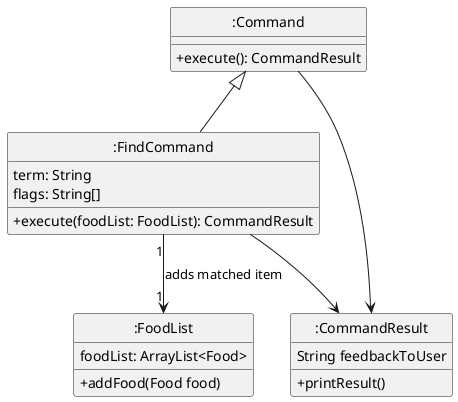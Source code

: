 @startuml
hide circle
skinparam classAttributeIconSize 0

":Command" <|-- ":FindCommand"
class ":Command" {
    +execute(): CommandResult
}

class ":CommandResult" {
    String feedbackToUser
    +printResult()
}
class ":FindCommand" {
    term: String
    flags: String[]
    +execute(foodList: FoodList): CommandResult
}


":FindCommand" "1" --> "1" ":FoodList": adds matched item
":Command"  --> ":CommandResult"
":FindCommand"  --> ":CommandResult"

class ":FoodList" {
    +addFood(Food food)
    foodList: ArrayList<Food>
}
@enduml